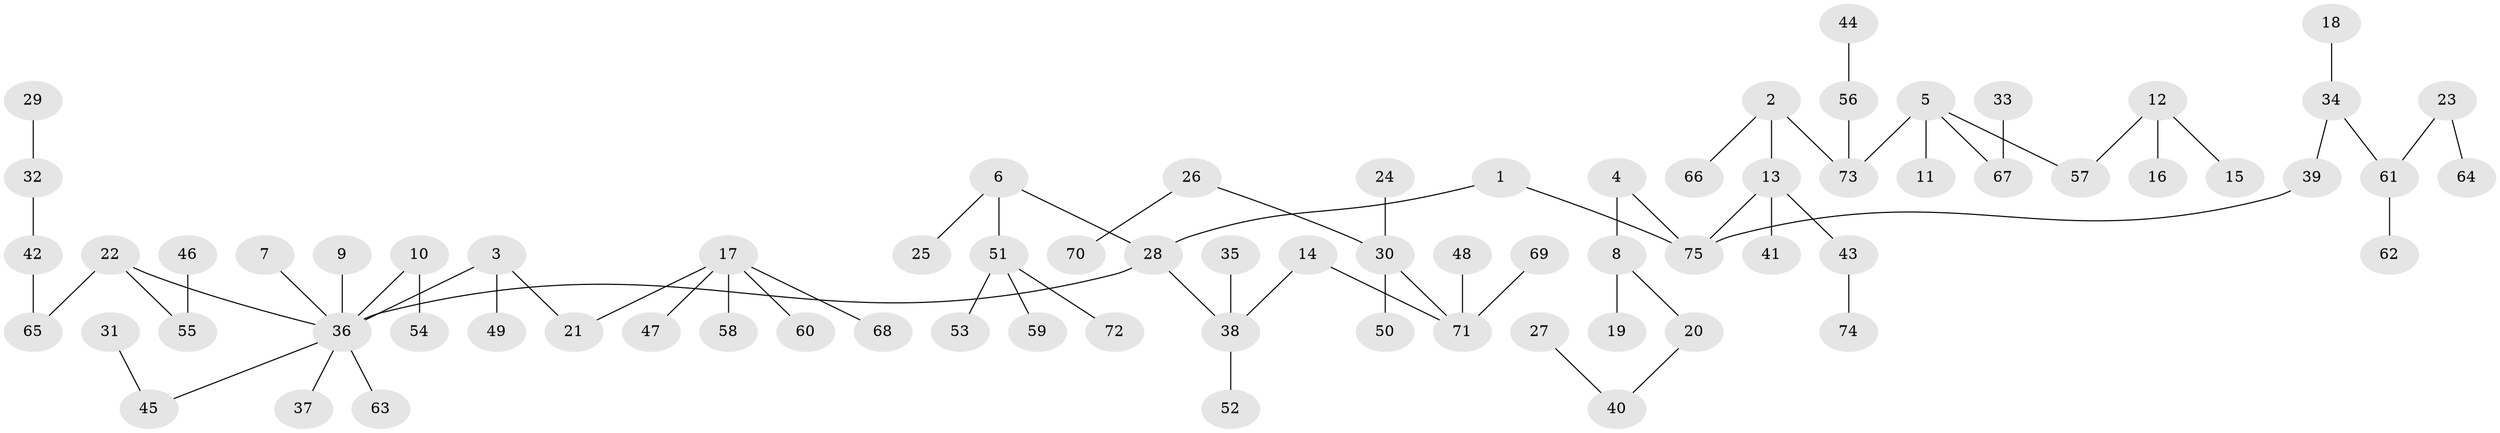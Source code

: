 // original degree distribution, {6: 0.026845637583892617, 2: 0.2751677852348993, 1: 0.4899328859060403, 5: 0.026845637583892617, 10: 0.006711409395973154, 4: 0.06040268456375839, 3: 0.11409395973154363}
// Generated by graph-tools (version 1.1) at 2025/02/03/09/25 03:02:20]
// undirected, 75 vertices, 74 edges
graph export_dot {
graph [start="1"]
  node [color=gray90,style=filled];
  1;
  2;
  3;
  4;
  5;
  6;
  7;
  8;
  9;
  10;
  11;
  12;
  13;
  14;
  15;
  16;
  17;
  18;
  19;
  20;
  21;
  22;
  23;
  24;
  25;
  26;
  27;
  28;
  29;
  30;
  31;
  32;
  33;
  34;
  35;
  36;
  37;
  38;
  39;
  40;
  41;
  42;
  43;
  44;
  45;
  46;
  47;
  48;
  49;
  50;
  51;
  52;
  53;
  54;
  55;
  56;
  57;
  58;
  59;
  60;
  61;
  62;
  63;
  64;
  65;
  66;
  67;
  68;
  69;
  70;
  71;
  72;
  73;
  74;
  75;
  1 -- 28 [weight=1.0];
  1 -- 75 [weight=1.0];
  2 -- 13 [weight=1.0];
  2 -- 66 [weight=1.0];
  2 -- 73 [weight=1.0];
  3 -- 21 [weight=1.0];
  3 -- 36 [weight=1.0];
  3 -- 49 [weight=1.0];
  4 -- 8 [weight=1.0];
  4 -- 75 [weight=1.0];
  5 -- 11 [weight=1.0];
  5 -- 57 [weight=1.0];
  5 -- 67 [weight=1.0];
  5 -- 73 [weight=1.0];
  6 -- 25 [weight=1.0];
  6 -- 28 [weight=1.0];
  6 -- 51 [weight=1.0];
  7 -- 36 [weight=1.0];
  8 -- 19 [weight=1.0];
  8 -- 20 [weight=1.0];
  9 -- 36 [weight=1.0];
  10 -- 36 [weight=1.0];
  10 -- 54 [weight=1.0];
  12 -- 15 [weight=1.0];
  12 -- 16 [weight=1.0];
  12 -- 57 [weight=1.0];
  13 -- 41 [weight=1.0];
  13 -- 43 [weight=1.0];
  13 -- 75 [weight=1.0];
  14 -- 38 [weight=1.0];
  14 -- 71 [weight=1.0];
  17 -- 21 [weight=1.0];
  17 -- 47 [weight=1.0];
  17 -- 58 [weight=1.0];
  17 -- 60 [weight=1.0];
  17 -- 68 [weight=1.0];
  18 -- 34 [weight=1.0];
  20 -- 40 [weight=1.0];
  22 -- 36 [weight=1.0];
  22 -- 55 [weight=1.0];
  22 -- 65 [weight=1.0];
  23 -- 61 [weight=1.0];
  23 -- 64 [weight=1.0];
  24 -- 30 [weight=1.0];
  26 -- 30 [weight=1.0];
  26 -- 70 [weight=1.0];
  27 -- 40 [weight=1.0];
  28 -- 36 [weight=1.0];
  28 -- 38 [weight=1.0];
  29 -- 32 [weight=1.0];
  30 -- 50 [weight=1.0];
  30 -- 71 [weight=1.0];
  31 -- 45 [weight=1.0];
  32 -- 42 [weight=1.0];
  33 -- 67 [weight=1.0];
  34 -- 39 [weight=1.0];
  34 -- 61 [weight=1.0];
  35 -- 38 [weight=1.0];
  36 -- 37 [weight=1.0];
  36 -- 45 [weight=1.0];
  36 -- 63 [weight=1.0];
  38 -- 52 [weight=1.0];
  39 -- 75 [weight=1.0];
  42 -- 65 [weight=1.0];
  43 -- 74 [weight=1.0];
  44 -- 56 [weight=1.0];
  46 -- 55 [weight=1.0];
  48 -- 71 [weight=1.0];
  51 -- 53 [weight=1.0];
  51 -- 59 [weight=1.0];
  51 -- 72 [weight=1.0];
  56 -- 73 [weight=1.0];
  61 -- 62 [weight=1.0];
  69 -- 71 [weight=1.0];
}

